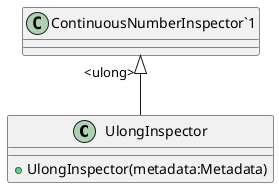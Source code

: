 @startuml
class UlongInspector {
    + UlongInspector(metadata:Metadata)
}
"ContinuousNumberInspector`1" "<ulong>" <|-- UlongInspector
@enduml
